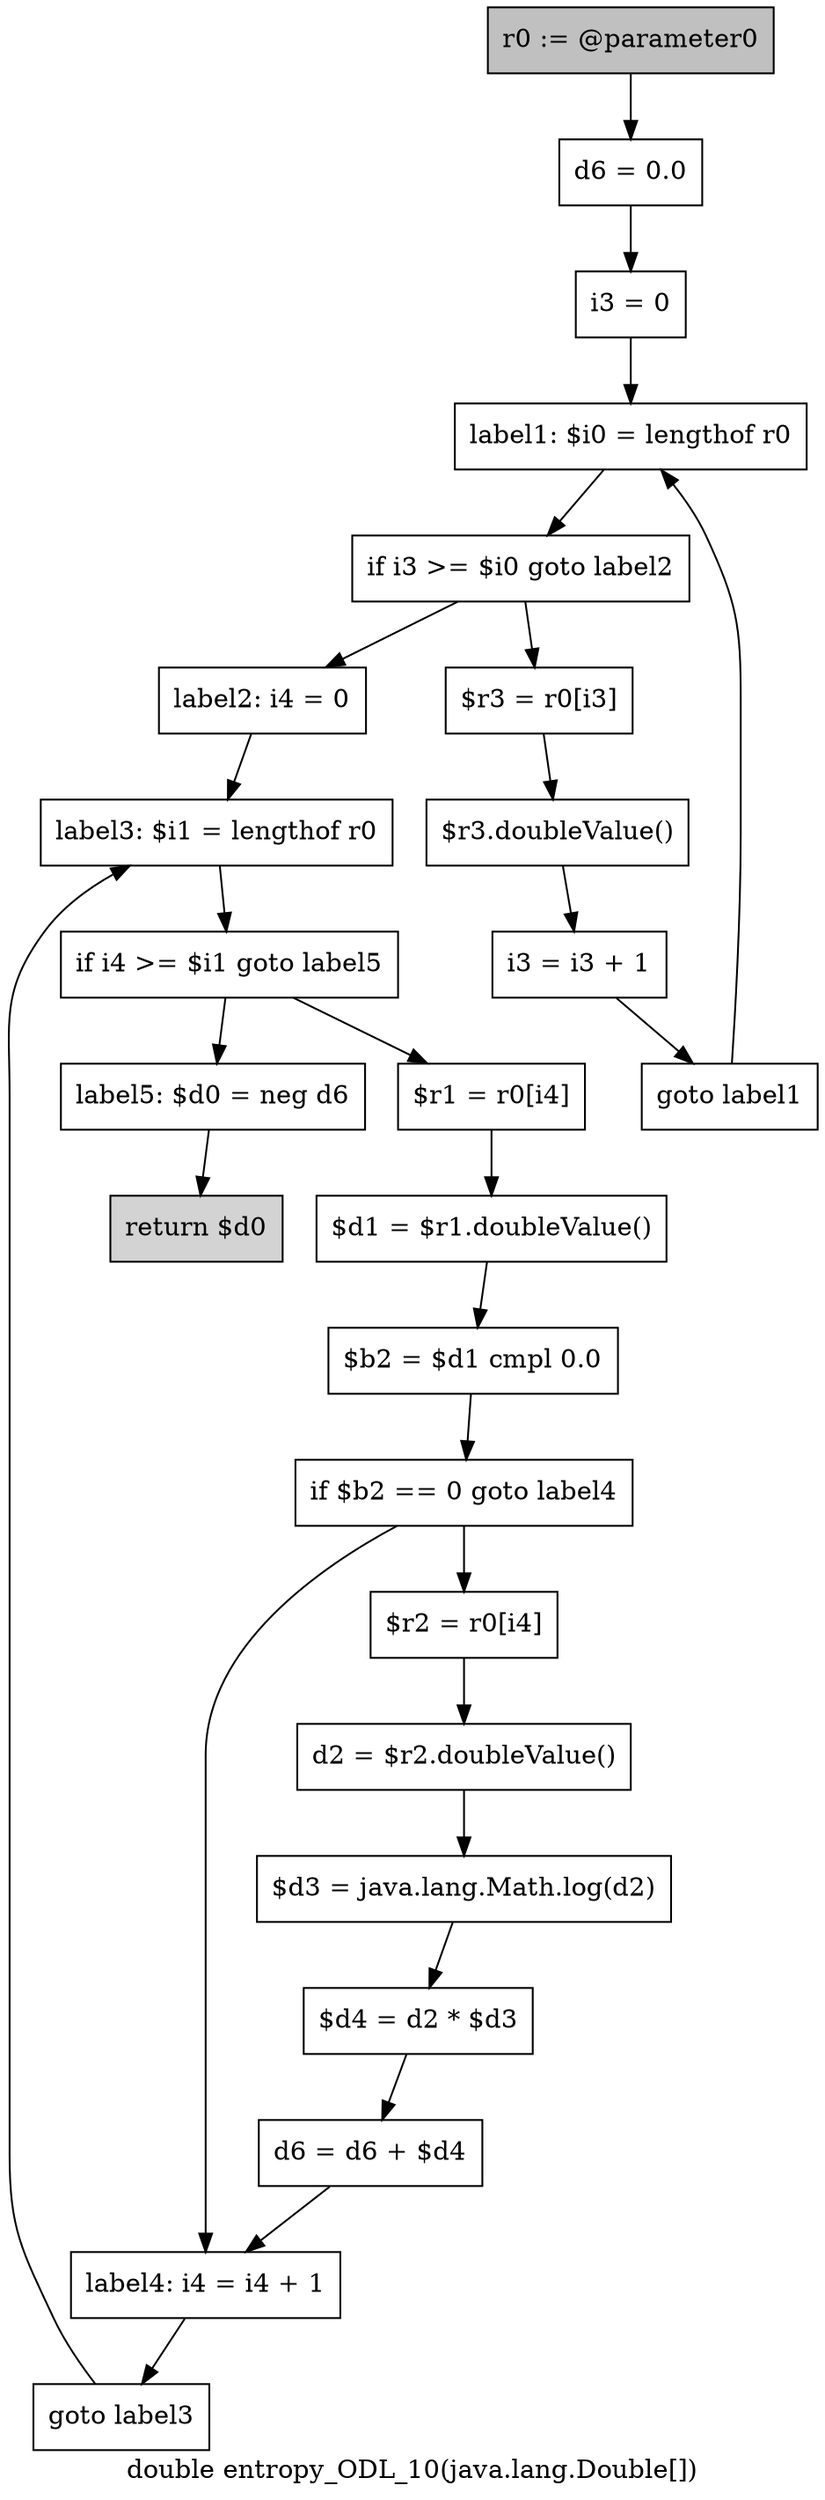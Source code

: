 digraph "double entropy_ODL_10(java.lang.Double[])" {
    label="double entropy_ODL_10(java.lang.Double[])";
    node [shape=box];
    "0" [style=filled,fillcolor=gray,label="r0 := @parameter0",];
    "1" [label="d6 = 0.0",];
    "0"->"1";
    "2" [label="i3 = 0",];
    "1"->"2";
    "3" [label="label1: $i0 = lengthof r0",];
    "2"->"3";
    "4" [label="if i3 >= $i0 goto label2",];
    "3"->"4";
    "5" [label="$r3 = r0[i3]",];
    "4"->"5";
    "9" [label="label2: i4 = 0",];
    "4"->"9";
    "6" [label="$r3.doubleValue()",];
    "5"->"6";
    "7" [label="i3 = i3 + 1",];
    "6"->"7";
    "8" [label="goto label1",];
    "7"->"8";
    "8"->"3";
    "10" [label="label3: $i1 = lengthof r0",];
    "9"->"10";
    "11" [label="if i4 >= $i1 goto label5",];
    "10"->"11";
    "12" [label="$r1 = r0[i4]",];
    "11"->"12";
    "23" [label="label5: $d0 = neg d6",];
    "11"->"23";
    "13" [label="$d1 = $r1.doubleValue()",];
    "12"->"13";
    "14" [label="$b2 = $d1 cmpl 0.0",];
    "13"->"14";
    "15" [label="if $b2 == 0 goto label4",];
    "14"->"15";
    "16" [label="$r2 = r0[i4]",];
    "15"->"16";
    "21" [label="label4: i4 = i4 + 1",];
    "15"->"21";
    "17" [label="d2 = $r2.doubleValue()",];
    "16"->"17";
    "18" [label="$d3 = java.lang.Math.log(d2)",];
    "17"->"18";
    "19" [label="$d4 = d2 * $d3",];
    "18"->"19";
    "20" [label="d6 = d6 + $d4",];
    "19"->"20";
    "20"->"21";
    "22" [label="goto label3",];
    "21"->"22";
    "22"->"10";
    "24" [style=filled,fillcolor=lightgray,label="return $d0",];
    "23"->"24";
}
